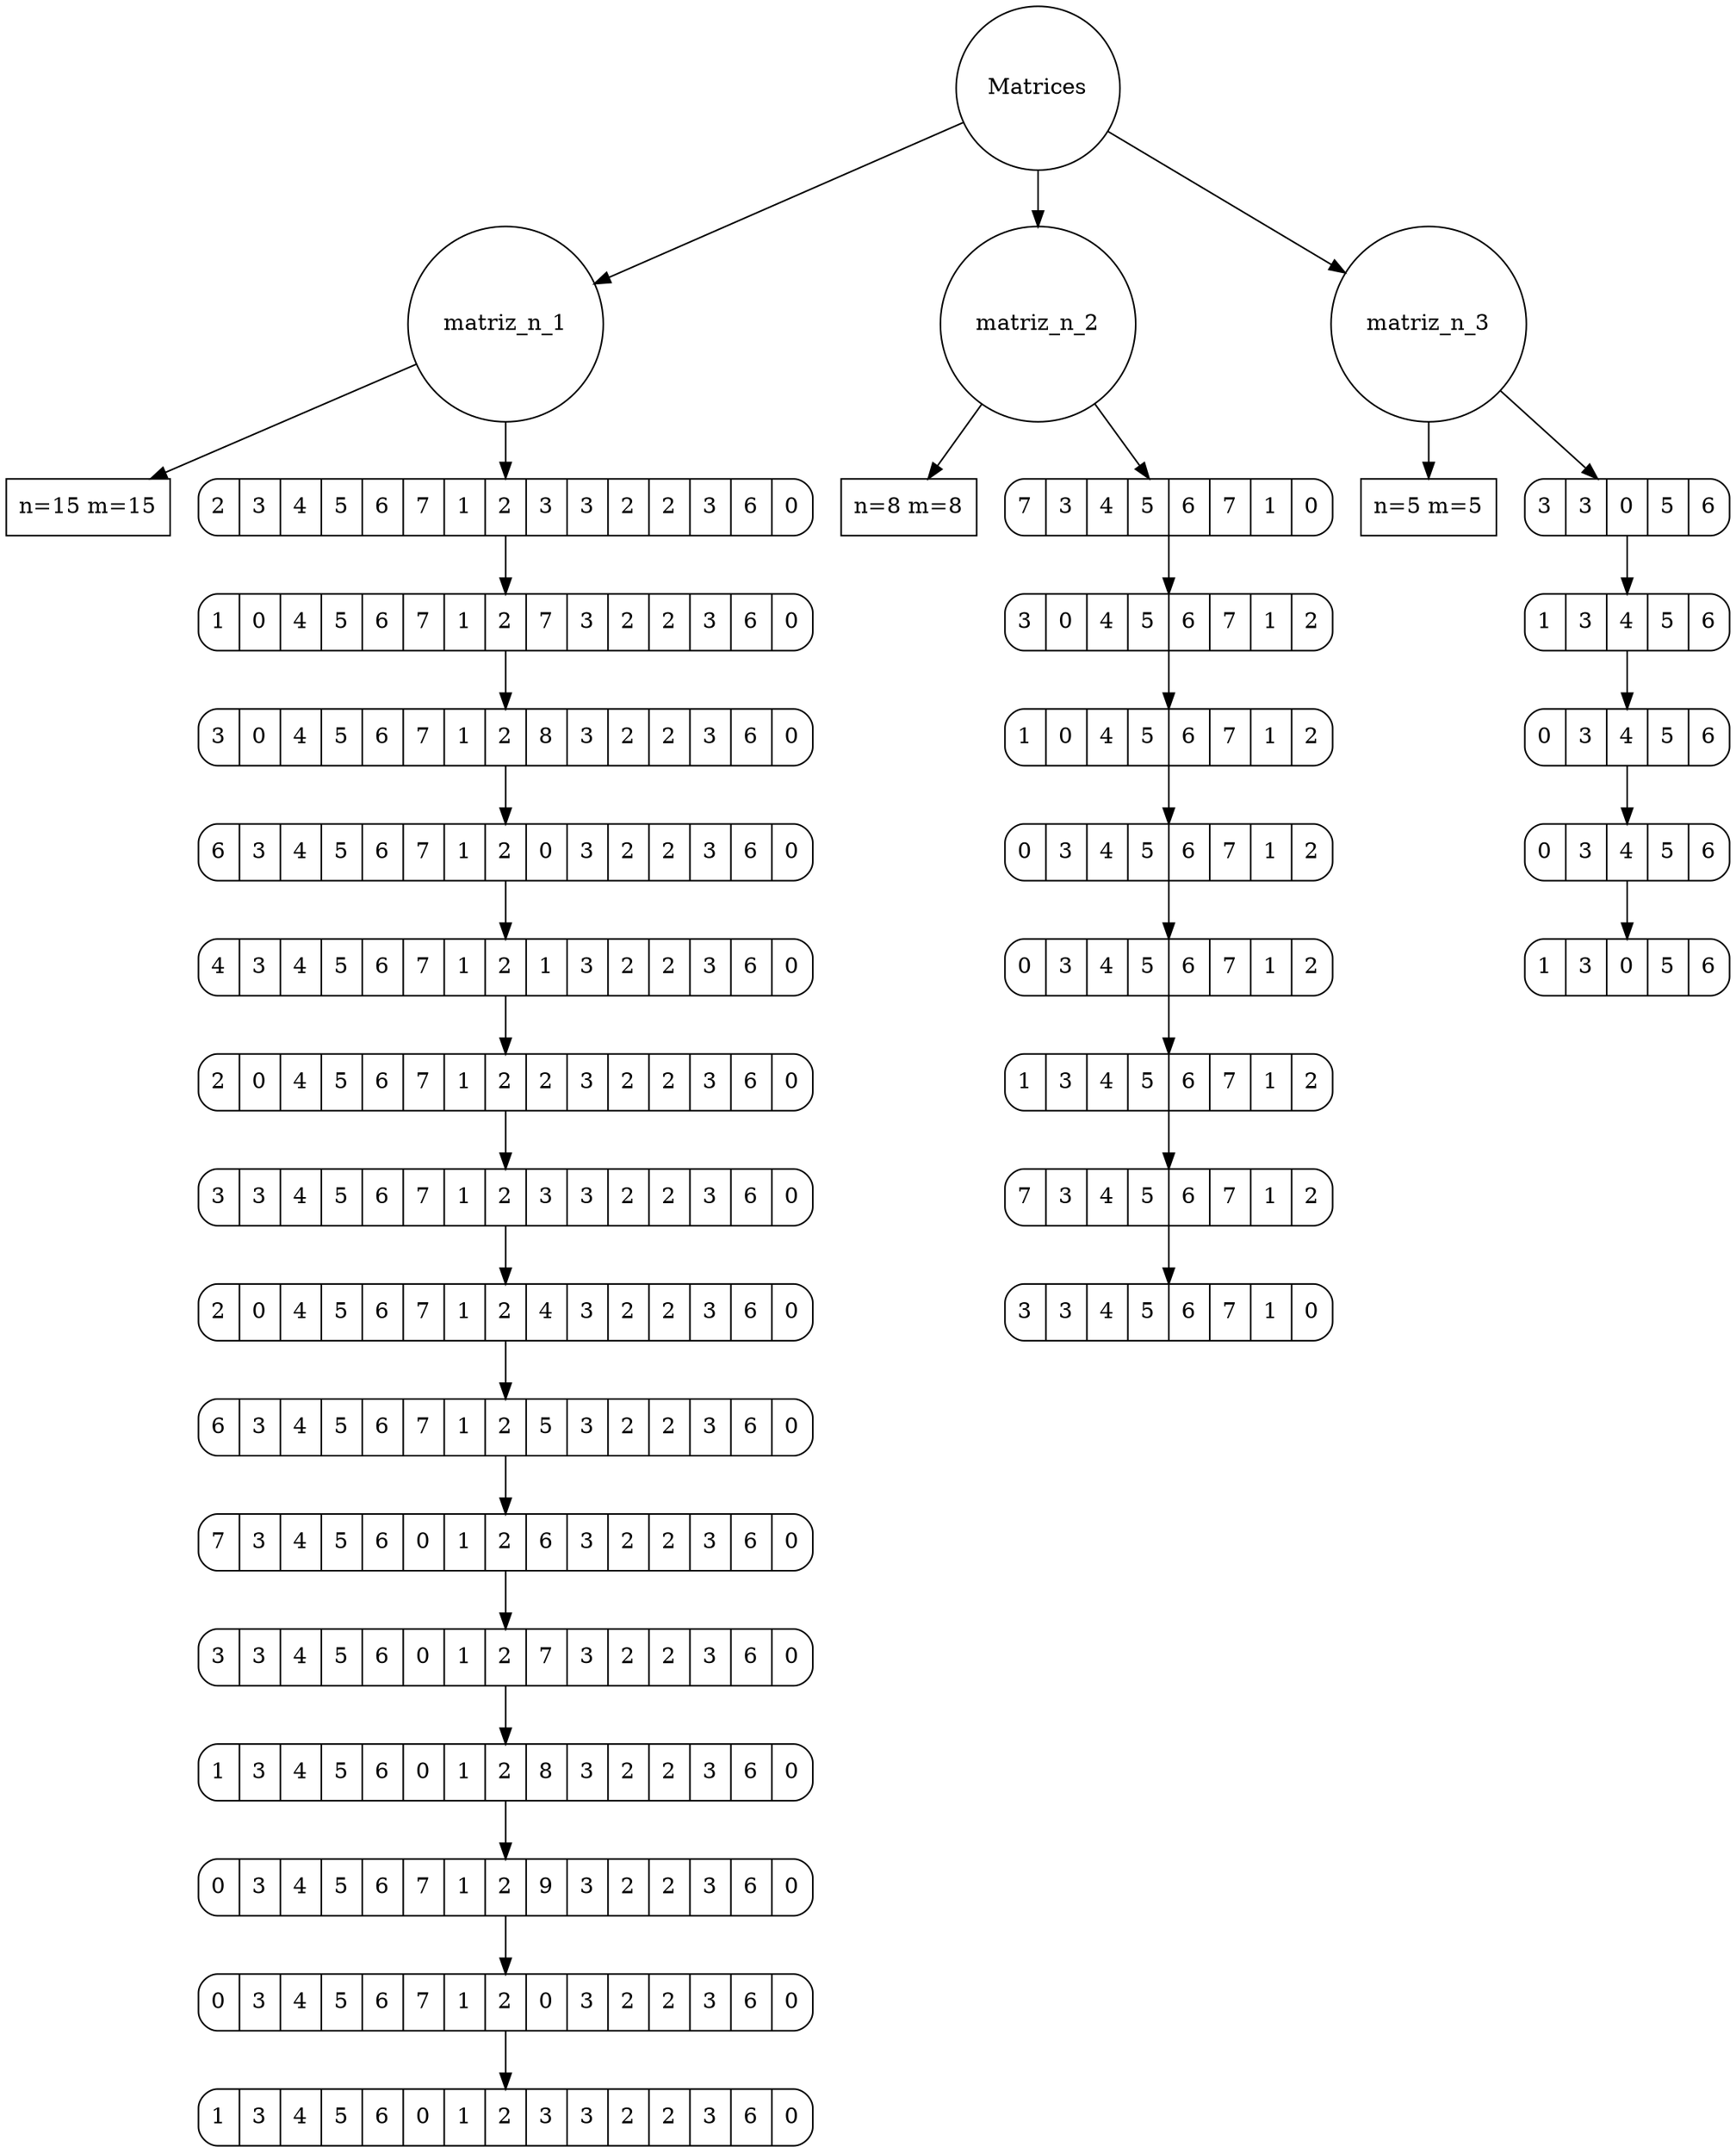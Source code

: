 digraph G{
A[label="Matrices", shape="circle"]
<lista.Nodo object at 0x000001741C365760>[label="matriz_n_1",shape="circle"]
1515[label="n=15 m=15",shape="box"]
<lista.Nodo object at 0x000001741C360220>[label="matriz_n_2",shape="circle"]
88[label="n=8 m=8",shape="box"]
<lista.Nodo object at 0x000001741C36E0A0>[label="matriz_n_3",shape="circle"]
55[label="n=5 m=5",shape="box"]
01515[label="{ { 2 | 3 | 4 | 5 | 6 | 7 | 1 | 2 | 3 | 3 | 2 | 2 | 3 | 6 | 0 } }",shape="Mrecord"]
11515[label="{ { 1 | 0 | 4 | 5 | 6 | 7 | 1 | 2 | 7 | 3 | 2 | 2 | 3 | 6 | 0 } }",shape="Mrecord"]
21515[label="{ { 3 | 0 | 4 | 5 | 6 | 7 | 1 | 2 | 8 | 3 | 2 | 2 | 3 | 6 | 0 } }",shape="Mrecord"]
31515[label="{ { 6 | 3 | 4 | 5 | 6 | 7 | 1 | 2 | 0 | 3 | 2 | 2 | 3 | 6 | 0 } }",shape="Mrecord"]
41515[label="{ { 4 | 3 | 4 | 5 | 6 | 7 | 1 | 2 | 1 | 3 | 2 | 2 | 3 | 6 | 0 } }",shape="Mrecord"]
51515[label="{ { 2 | 0 | 4 | 5 | 6 | 7 | 1 | 2 | 2 | 3 | 2 | 2 | 3 | 6 | 0 } }",shape="Mrecord"]
61515[label="{ { 3 | 3 | 4 | 5 | 6 | 7 | 1 | 2 | 3 | 3 | 2 | 2 | 3 | 6 | 0 } }",shape="Mrecord"]
71515[label="{ { 2 | 0 | 4 | 5 | 6 | 7 | 1 | 2 | 4 | 3 | 2 | 2 | 3 | 6 | 0 } }",shape="Mrecord"]
81515[label="{ { 6 | 3 | 4 | 5 | 6 | 7 | 1 | 2 | 5 | 3 | 2 | 2 | 3 | 6 | 0 } }",shape="Mrecord"]
91515[label="{ { 7 | 3 | 4 | 5 | 6 | 0 | 1 | 2 | 6 | 3 | 2 | 2 | 3 | 6 | 0 } }",shape="Mrecord"]
101515[label="{ { 3 | 3 | 4 | 5 | 6 | 0 | 1 | 2 | 7 | 3 | 2 | 2 | 3 | 6 | 0 } }",shape="Mrecord"]
111515[label="{ { 1 | 3 | 4 | 5 | 6 | 0 | 1 | 2 | 8 | 3 | 2 | 2 | 3 | 6 | 0 } }",shape="Mrecord"]
121515[label="{ { 0 | 3 | 4 | 5 | 6 | 7 | 1 | 2 | 9 | 3 | 2 | 2 | 3 | 6 | 0 } }",shape="Mrecord"]
131515[label="{ { 0 | 3 | 4 | 5 | 6 | 7 | 1 | 2 | 0 | 3 | 2 | 2 | 3 | 6 | 0 } }",shape="Mrecord"]
141515[label="{ { 1 | 3 | 4 | 5 | 6 | 0 | 1 | 2 | 3 | 3 | 2 | 2 | 3 | 6 | 0 } }",shape="Mrecord"]
088[label="{ { 7 | 3 | 4 | 5 | 6 | 7 | 1 | 0 } }",shape="Mrecord"]
188[label="{ { 3 | 0 | 4 | 5 | 6 | 7 | 1 | 2 } }",shape="Mrecord"]
288[label="{ { 1 | 0 | 4 | 5 | 6 | 7 | 1 | 2 } }",shape="Mrecord"]
388[label="{ { 0 | 3 | 4 | 5 | 6 | 7 | 1 | 2 } }",shape="Mrecord"]
488[label="{ { 0 | 3 | 4 | 5 | 6 | 7 | 1 | 2 } }",shape="Mrecord"]
588[label="{ { 1 | 3 | 4 | 5 | 6 | 7 | 1 | 2 } }",shape="Mrecord"]
688[label="{ { 7 | 3 | 4 | 5 | 6 | 7 | 1 | 2 } }",shape="Mrecord"]
788[label="{ { 3 | 3 | 4 | 5 | 6 | 7 | 1 | 0 } }",shape="Mrecord"]
055[label="{ { 3 | 3 | 0 | 5 | 6 } }",shape="Mrecord"]
155[label="{ { 1 | 3 | 4 | 5 | 6 } }",shape="Mrecord"]
255[label="{ { 0 | 3 | 4 | 5 | 6 } }",shape="Mrecord"]
355[label="{ { 0 | 3 | 4 | 5 | 6 } }",shape="Mrecord"]
455[label="{ { 1 | 3 | 0 | 5 | 6 } }",shape="Mrecord"]
A-><lista.Nodo object at 0x000001741C365760>
<lista.Nodo object at 0x000001741C365760>->1515
A-><lista.Nodo object at 0x000001741C360220>
<lista.Nodo object at 0x000001741C360220>->88
A-><lista.Nodo object at 0x000001741C36E0A0>
<lista.Nodo object at 0x000001741C36E0A0>->55
<lista.Nodo object at 0x000001741C365760>->01515
01515->11515
11515->21515
21515->31515
31515->41515
41515->51515
51515->61515
61515->71515
71515->81515
81515->91515
91515->101515
101515->111515
111515->121515
121515->131515
131515->141515
<lista.Nodo object at 0x000001741C360220>->088
088->188
188->288
288->388
388->488
488->588
588->688
688->788
<lista.Nodo object at 0x000001741C36E0A0>->055
055->155
155->255
255->355
355->455
}